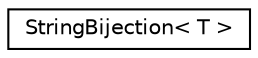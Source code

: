 digraph "Graphical Class Hierarchy"
{
  edge [fontname="Helvetica",fontsize="10",labelfontname="Helvetica",labelfontsize="10"];
  node [fontname="Helvetica",fontsize="10",shape=record];
  rankdir="LR";
  Node0 [label="StringBijection\< T \>",height=0.2,width=0.4,color="black", fillcolor="white", style="filled",URL="$d5/d41/class_string_bijection.html"];
}
